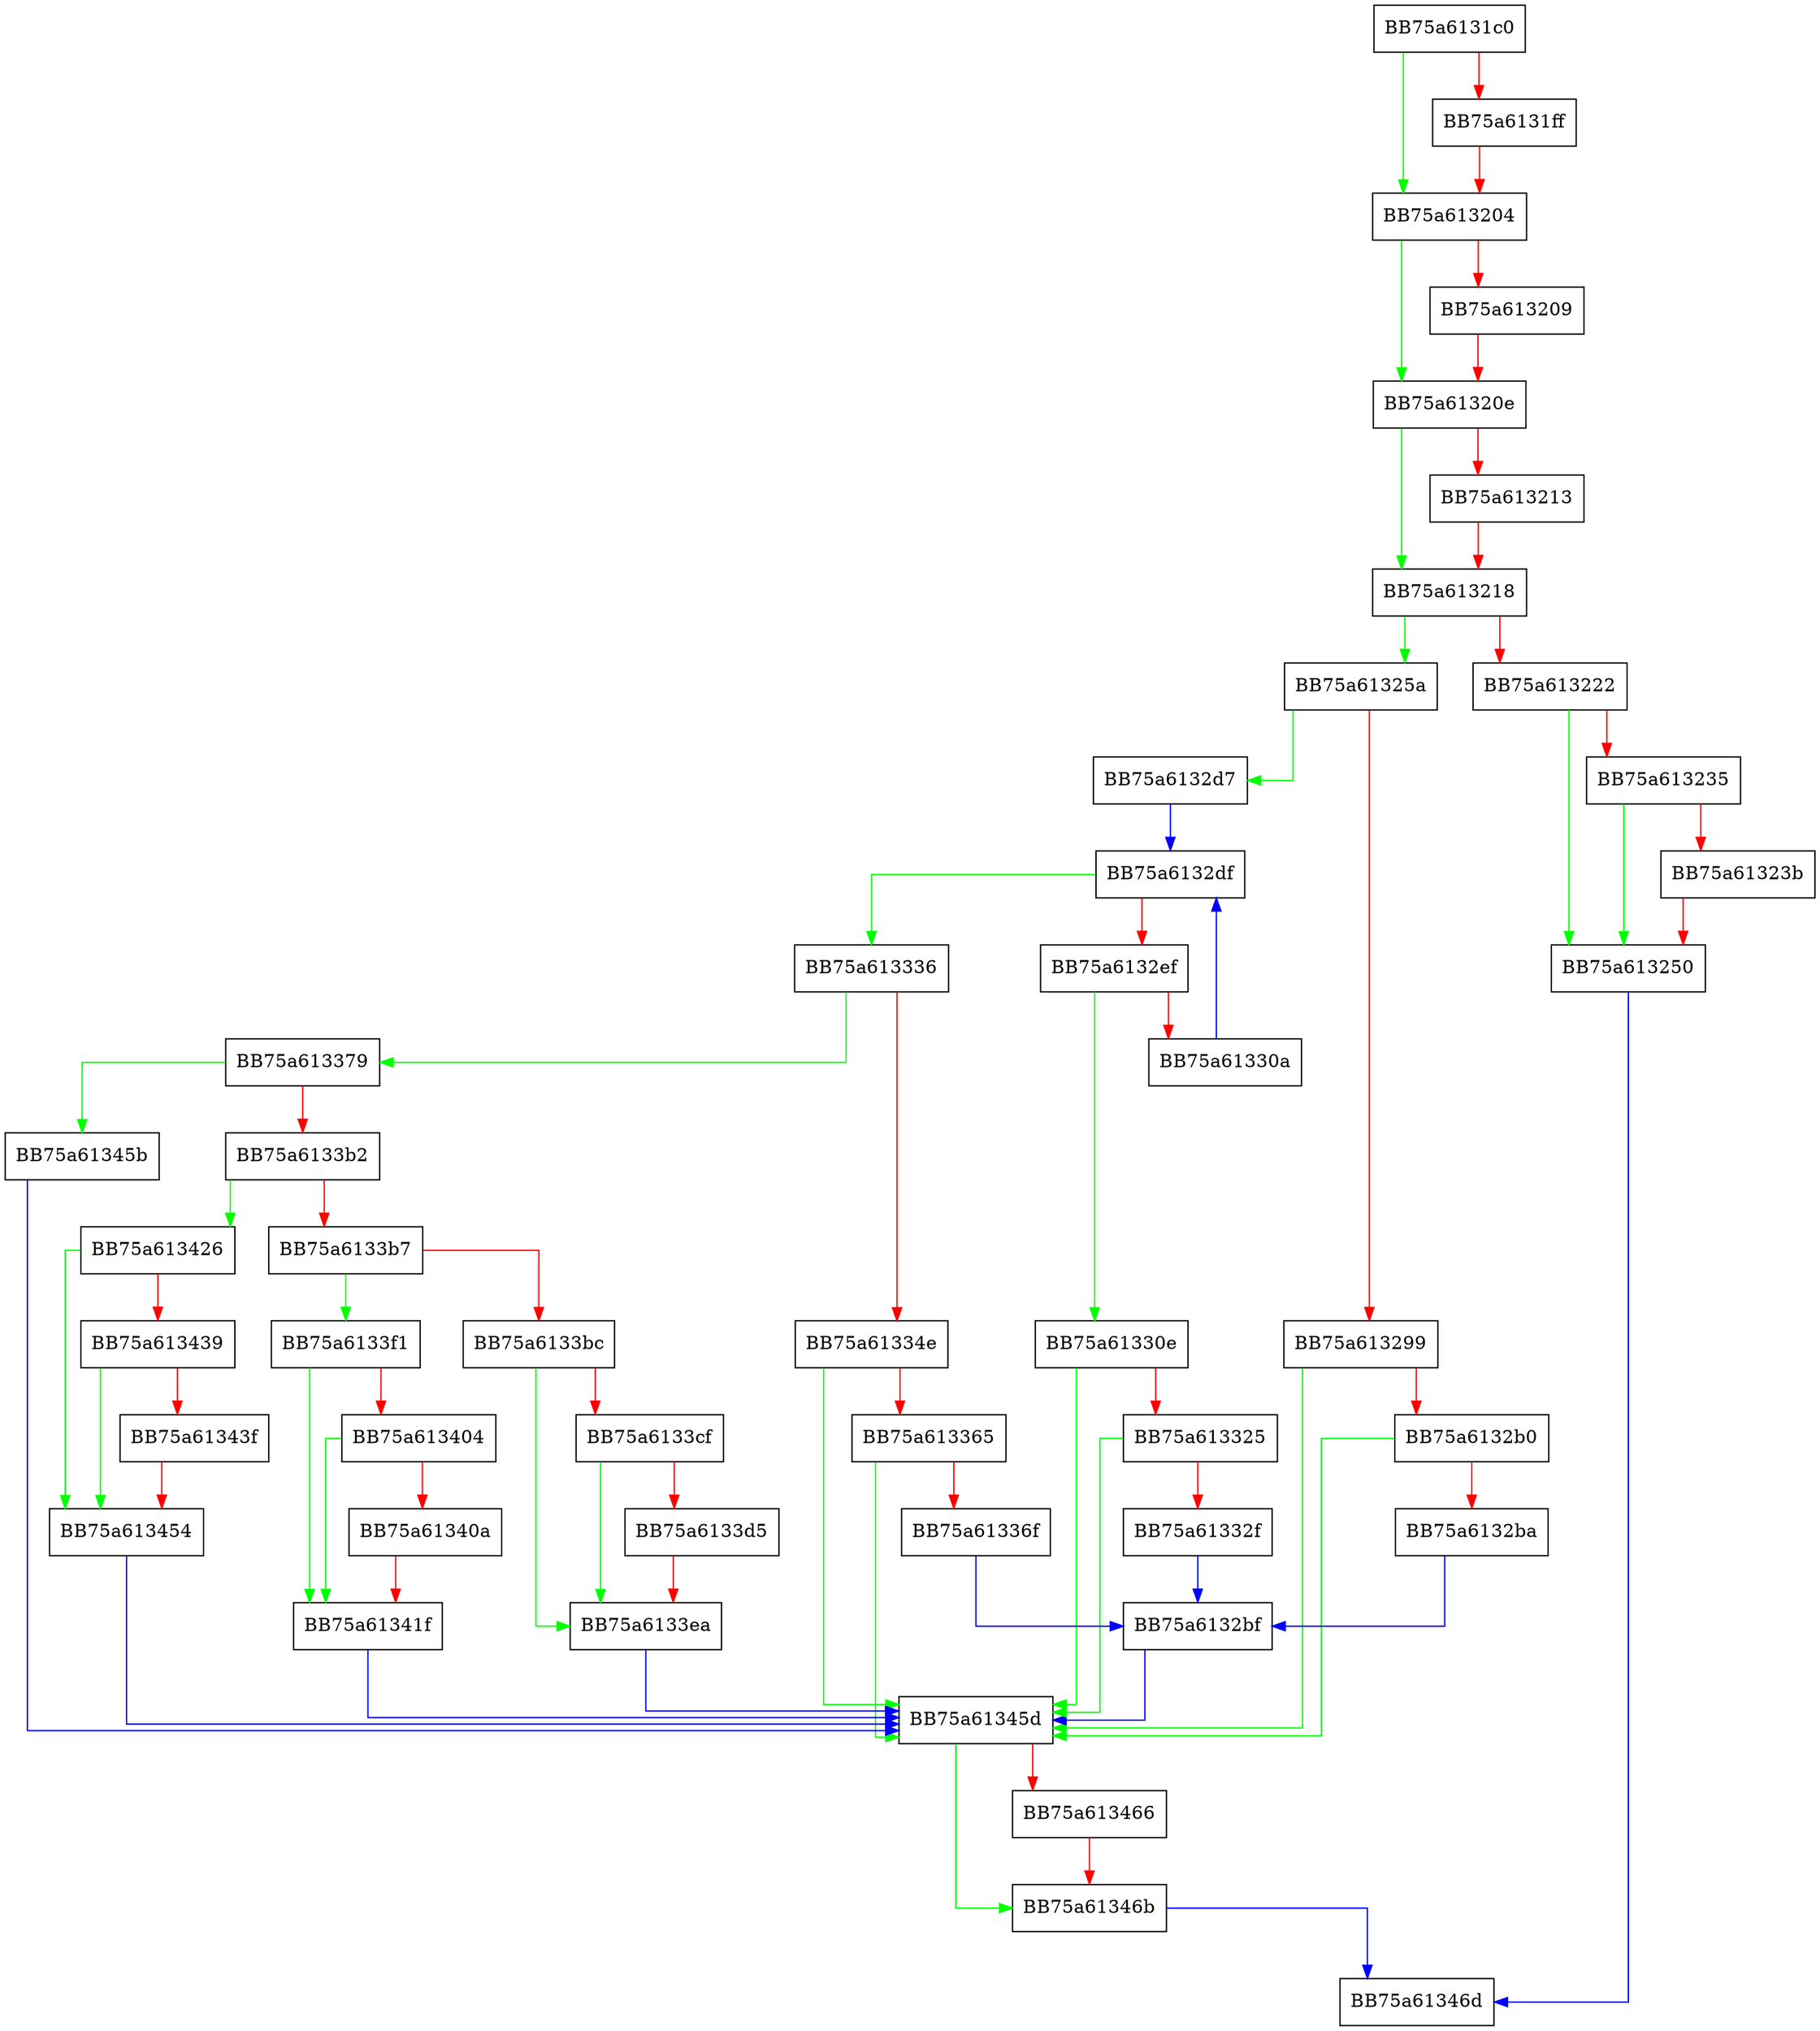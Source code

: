 digraph DoPersistResults {
  node [shape="box"];
  graph [splines=ortho];
  BB75a6131c0 -> BB75a613204 [color="green"];
  BB75a6131c0 -> BB75a6131ff [color="red"];
  BB75a6131ff -> BB75a613204 [color="red"];
  BB75a613204 -> BB75a61320e [color="green"];
  BB75a613204 -> BB75a613209 [color="red"];
  BB75a613209 -> BB75a61320e [color="red"];
  BB75a61320e -> BB75a613218 [color="green"];
  BB75a61320e -> BB75a613213 [color="red"];
  BB75a613213 -> BB75a613218 [color="red"];
  BB75a613218 -> BB75a61325a [color="green"];
  BB75a613218 -> BB75a613222 [color="red"];
  BB75a613222 -> BB75a613250 [color="green"];
  BB75a613222 -> BB75a613235 [color="red"];
  BB75a613235 -> BB75a613250 [color="green"];
  BB75a613235 -> BB75a61323b [color="red"];
  BB75a61323b -> BB75a613250 [color="red"];
  BB75a613250 -> BB75a61346d [color="blue"];
  BB75a61325a -> BB75a6132d7 [color="green"];
  BB75a61325a -> BB75a613299 [color="red"];
  BB75a613299 -> BB75a61345d [color="green"];
  BB75a613299 -> BB75a6132b0 [color="red"];
  BB75a6132b0 -> BB75a61345d [color="green"];
  BB75a6132b0 -> BB75a6132ba [color="red"];
  BB75a6132ba -> BB75a6132bf [color="blue"];
  BB75a6132bf -> BB75a61345d [color="blue"];
  BB75a6132d7 -> BB75a6132df [color="blue"];
  BB75a6132df -> BB75a613336 [color="green"];
  BB75a6132df -> BB75a6132ef [color="red"];
  BB75a6132ef -> BB75a61330e [color="green"];
  BB75a6132ef -> BB75a61330a [color="red"];
  BB75a61330a -> BB75a6132df [color="blue"];
  BB75a61330e -> BB75a61345d [color="green"];
  BB75a61330e -> BB75a613325 [color="red"];
  BB75a613325 -> BB75a61345d [color="green"];
  BB75a613325 -> BB75a61332f [color="red"];
  BB75a61332f -> BB75a6132bf [color="blue"];
  BB75a613336 -> BB75a613379 [color="green"];
  BB75a613336 -> BB75a61334e [color="red"];
  BB75a61334e -> BB75a61345d [color="green"];
  BB75a61334e -> BB75a613365 [color="red"];
  BB75a613365 -> BB75a61345d [color="green"];
  BB75a613365 -> BB75a61336f [color="red"];
  BB75a61336f -> BB75a6132bf [color="blue"];
  BB75a613379 -> BB75a61345b [color="green"];
  BB75a613379 -> BB75a6133b2 [color="red"];
  BB75a6133b2 -> BB75a613426 [color="green"];
  BB75a6133b2 -> BB75a6133b7 [color="red"];
  BB75a6133b7 -> BB75a6133f1 [color="green"];
  BB75a6133b7 -> BB75a6133bc [color="red"];
  BB75a6133bc -> BB75a6133ea [color="green"];
  BB75a6133bc -> BB75a6133cf [color="red"];
  BB75a6133cf -> BB75a6133ea [color="green"];
  BB75a6133cf -> BB75a6133d5 [color="red"];
  BB75a6133d5 -> BB75a6133ea [color="red"];
  BB75a6133ea -> BB75a61345d [color="blue"];
  BB75a6133f1 -> BB75a61341f [color="green"];
  BB75a6133f1 -> BB75a613404 [color="red"];
  BB75a613404 -> BB75a61341f [color="green"];
  BB75a613404 -> BB75a61340a [color="red"];
  BB75a61340a -> BB75a61341f [color="red"];
  BB75a61341f -> BB75a61345d [color="blue"];
  BB75a613426 -> BB75a613454 [color="green"];
  BB75a613426 -> BB75a613439 [color="red"];
  BB75a613439 -> BB75a613454 [color="green"];
  BB75a613439 -> BB75a61343f [color="red"];
  BB75a61343f -> BB75a613454 [color="red"];
  BB75a613454 -> BB75a61345d [color="blue"];
  BB75a61345b -> BB75a61345d [color="blue"];
  BB75a61345d -> BB75a61346b [color="green"];
  BB75a61345d -> BB75a613466 [color="red"];
  BB75a613466 -> BB75a61346b [color="red"];
  BB75a61346b -> BB75a61346d [color="blue"];
}
